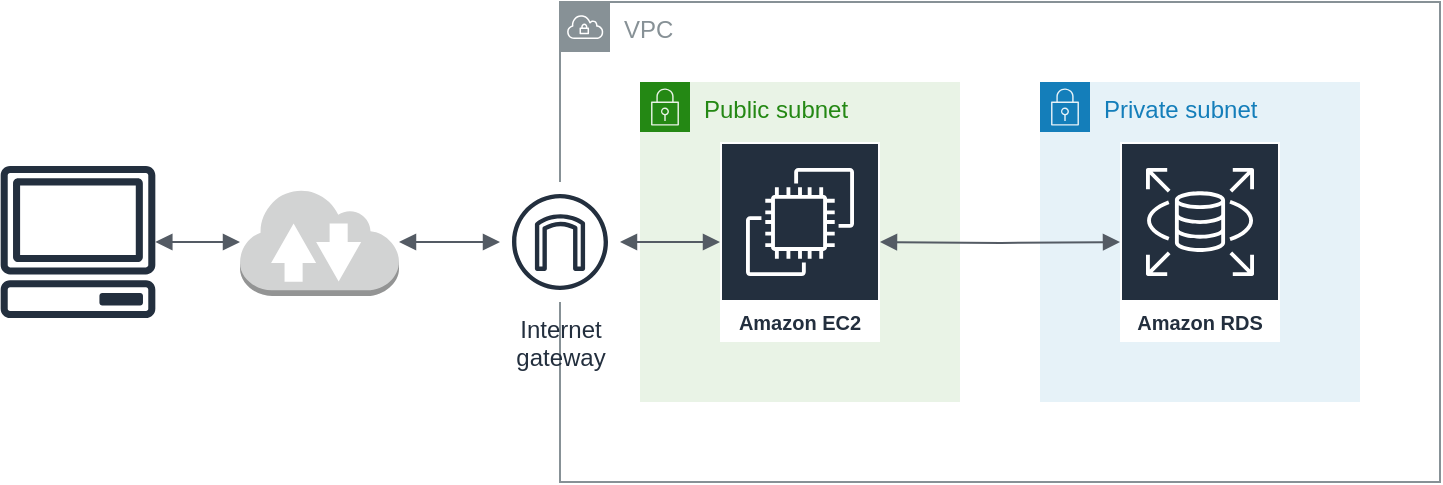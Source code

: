 <mxfile version="14.9.6" type="device"><diagram id="vGp_VgS03n2Bm_Ot7s6e" name="Seite-1"><mxGraphModel dx="1422" dy="833" grid="1" gridSize="10" guides="1" tooltips="1" connect="1" arrows="1" fold="1" page="1" pageScale="1" pageWidth="827" pageHeight="1169" math="0" shadow="0"><root><mxCell id="0"/><mxCell id="1" parent="0"/><mxCell id="Xo1VGGlla-BF75R_Ew1d-5" value="Private subnet" style="points=[[0,0],[0.25,0],[0.5,0],[0.75,0],[1,0],[1,0.25],[1,0.5],[1,0.75],[1,1],[0.75,1],[0.5,1],[0.25,1],[0,1],[0,0.75],[0,0.5],[0,0.25]];outlineConnect=0;gradientColor=none;html=1;whiteSpace=wrap;fontSize=12;fontStyle=0;shape=mxgraph.aws4.group;grIcon=mxgraph.aws4.group_security_group;grStroke=0;strokeColor=#147EBA;fillColor=#E6F2F8;verticalAlign=top;align=left;spacingLeft=30;fontColor=#147EBA;dashed=0;" vertex="1" parent="1"><mxGeometry x="560" y="90" width="160" height="160" as="geometry"/></mxCell><mxCell id="Xo1VGGlla-BF75R_Ew1d-3" value="VPC" style="outlineConnect=0;gradientColor=none;html=1;whiteSpace=wrap;fontSize=12;fontStyle=0;shape=mxgraph.aws4.group;grIcon=mxgraph.aws4.group_vpc;strokeColor=#879196;fillColor=none;verticalAlign=top;align=left;spacingLeft=30;fontColor=#879196;dashed=0;" vertex="1" parent="1"><mxGeometry x="320" y="50" width="440" height="240" as="geometry"/></mxCell><mxCell id="Xo1VGGlla-BF75R_Ew1d-4" value="Public subnet" style="points=[[0,0],[0.25,0],[0.5,0],[0.75,0],[1,0],[1,0.25],[1,0.5],[1,0.75],[1,1],[0.75,1],[0.5,1],[0.25,1],[0,1],[0,0.75],[0,0.5],[0,0.25]];outlineConnect=0;gradientColor=none;html=1;whiteSpace=wrap;fontSize=12;fontStyle=0;shape=mxgraph.aws4.group;grIcon=mxgraph.aws4.group_security_group;grStroke=0;strokeColor=#248814;fillColor=#E9F3E6;verticalAlign=top;align=left;spacingLeft=30;fontColor=#248814;dashed=0;" vertex="1" parent="1"><mxGeometry x="360" y="90" width="160" height="160" as="geometry"/></mxCell><mxCell id="Xo1VGGlla-BF75R_Ew1d-1" value="Amazon EC2" style="outlineConnect=0;fontColor=#232F3E;gradientColor=none;strokeColor=#ffffff;fillColor=#232F3E;dashed=0;verticalLabelPosition=middle;verticalAlign=bottom;align=center;html=1;whiteSpace=wrap;fontSize=10;fontStyle=1;spacing=3;shape=mxgraph.aws4.productIcon;prIcon=mxgraph.aws4.ec2;" vertex="1" parent="1"><mxGeometry x="400" y="120" width="80" height="100" as="geometry"/></mxCell><mxCell id="Xo1VGGlla-BF75R_Ew1d-2" value="Amazon RDS" style="outlineConnect=0;fontColor=#232F3E;gradientColor=none;strokeColor=#ffffff;fillColor=#232F3E;dashed=0;verticalLabelPosition=middle;verticalAlign=bottom;align=center;html=1;whiteSpace=wrap;fontSize=10;fontStyle=1;spacing=3;shape=mxgraph.aws4.productIcon;prIcon=mxgraph.aws4.rds;" vertex="1" parent="1"><mxGeometry x="600" y="120" width="80" height="100" as="geometry"/></mxCell><mxCell id="Xo1VGGlla-BF75R_Ew1d-6" value="" style="outlineConnect=0;dashed=0;verticalLabelPosition=bottom;verticalAlign=top;align=center;html=1;shape=mxgraph.aws3.internet_2;fillColor=#D2D3D3;gradientColor=none;" vertex="1" parent="1"><mxGeometry x="160" y="143" width="79.5" height="54" as="geometry"/></mxCell><mxCell id="Xo1VGGlla-BF75R_Ew1d-7" value="" style="outlineConnect=0;fontColor=#232F3E;gradientColor=none;fillColor=#232F3E;strokeColor=none;dashed=0;verticalLabelPosition=bottom;verticalAlign=top;align=center;html=1;fontSize=12;fontStyle=0;aspect=fixed;pointerEvents=1;shape=mxgraph.aws4.client;" vertex="1" parent="1"><mxGeometry x="40" y="132" width="78" height="76" as="geometry"/></mxCell><mxCell id="Xo1VGGlla-BF75R_Ew1d-8" value="Internet&#10;gateway" style="outlineConnect=0;fontColor=#232F3E;gradientColor=none;strokeColor=#232F3E;fillColor=#ffffff;dashed=0;verticalLabelPosition=bottom;verticalAlign=top;align=center;html=1;fontSize=12;fontStyle=0;aspect=fixed;shape=mxgraph.aws4.resourceIcon;resIcon=mxgraph.aws4.internet_gateway;" vertex="1" parent="1"><mxGeometry x="290" y="140" width="60" height="60" as="geometry"/></mxCell><mxCell id="Xo1VGGlla-BF75R_Ew1d-9" value="" style="edgeStyle=orthogonalEdgeStyle;html=1;endArrow=block;elbow=vertical;startArrow=block;startFill=1;endFill=1;strokeColor=#545B64;rounded=0;" edge="1" parent="1" source="Xo1VGGlla-BF75R_Ew1d-7" target="Xo1VGGlla-BF75R_Ew1d-6"><mxGeometry width="100" relative="1" as="geometry"><mxPoint x="110" y="20" as="sourcePoint"/><mxPoint x="170" y="170" as="targetPoint"/></mxGeometry></mxCell><mxCell id="Xo1VGGlla-BF75R_Ew1d-10" value="" style="edgeStyle=orthogonalEdgeStyle;html=1;endArrow=block;elbow=vertical;startArrow=block;startFill=1;endFill=1;strokeColor=#545B64;rounded=0;" edge="1" parent="1" source="Xo1VGGlla-BF75R_Ew1d-6"><mxGeometry width="100" relative="1" as="geometry"><mxPoint x="330" y="160" as="sourcePoint"/><mxPoint x="290" y="170" as="targetPoint"/></mxGeometry></mxCell><mxCell id="Xo1VGGlla-BF75R_Ew1d-11" value="" style="edgeStyle=orthogonalEdgeStyle;html=1;endArrow=block;elbow=vertical;startArrow=block;startFill=1;endFill=1;strokeColor=#545B64;rounded=0;" edge="1" parent="1" source="Xo1VGGlla-BF75R_Ew1d-8" target="Xo1VGGlla-BF75R_Ew1d-1"><mxGeometry width="100" relative="1" as="geometry"><mxPoint x="330" y="160" as="sourcePoint"/><mxPoint x="430" y="160" as="targetPoint"/></mxGeometry></mxCell><mxCell id="Xo1VGGlla-BF75R_Ew1d-12" value="" style="edgeStyle=orthogonalEdgeStyle;html=1;endArrow=block;elbow=vertical;startArrow=block;startFill=1;endFill=1;strokeColor=#545B64;rounded=0;" edge="1" parent="1" target="Xo1VGGlla-BF75R_Ew1d-2"><mxGeometry width="100" relative="1" as="geometry"><mxPoint x="480" y="170" as="sourcePoint"/><mxPoint x="430" y="160" as="targetPoint"/></mxGeometry></mxCell></root></mxGraphModel></diagram></mxfile>